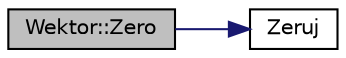 digraph G
{
  edge [fontname="Helvetica",fontsize="10",labelfontname="Helvetica",labelfontsize="10"];
  node [fontname="Helvetica",fontsize="10",shape=record];
  rankdir="LR";
  Node1 [label="Wektor::Zero",height=0.2,width=0.4,color="black", fillcolor="grey75", style="filled" fontcolor="black"];
  Node1 -> Node2 [color="midnightblue",fontsize="10",style="solid",fontname="Helvetica"];
  Node2 [label="Zeruj",height=0.2,width=0.4,color="black", fillcolor="white", style="filled",URL="$liczba_8hh.html#a91f8f95affe7aa92e783aef5db29a1c3",tooltip="Metoda zerująca zmienną typu double."];
}
